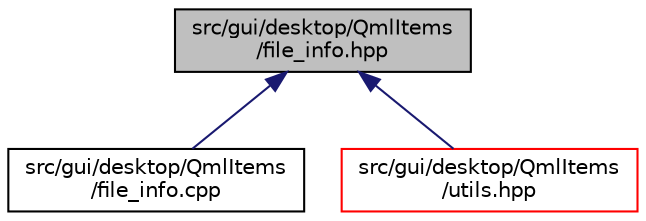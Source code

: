digraph "src/gui/desktop/QmlItems/file_info.hpp"
{
 // LATEX_PDF_SIZE
  edge [fontname="Helvetica",fontsize="10",labelfontname="Helvetica",labelfontsize="10"];
  node [fontname="Helvetica",fontsize="10",shape=record];
  Node1 [label="src/gui/desktop/QmlItems\l/file_info.hpp",height=0.2,width=0.4,color="black", fillcolor="grey75", style="filled", fontcolor="black",tooltip=" "];
  Node1 -> Node2 [dir="back",color="midnightblue",fontsize="10",style="solid",fontname="Helvetica"];
  Node2 [label="src/gui/desktop/QmlItems\l/file_info.cpp",height=0.2,width=0.4,color="black", fillcolor="white", style="filled",URL="$file__info_8cpp.html",tooltip=" "];
  Node1 -> Node3 [dir="back",color="midnightblue",fontsize="10",style="solid",fontname="Helvetica"];
  Node3 [label="src/gui/desktop/QmlItems\l/utils.hpp",height=0.2,width=0.4,color="red", fillcolor="white", style="filled",URL="$gui_2desktop_2_qml_items_2utils_8hpp.html",tooltip=" "];
}
